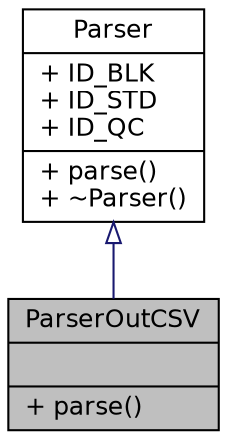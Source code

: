 digraph "ParserOutCSV"
{
 // INTERACTIVE_SVG=YES
  edge [fontname="Helvetica",fontsize="12",labelfontname="Helvetica",labelfontsize="12"];
  node [fontname="Helvetica",fontsize="12",shape=record];
  Node1 [label="{ParserOutCSV\n||+ parse()\l}",height=0.2,width=0.4,color="black", fillcolor="grey75", style="filled" fontcolor="black"];
  Node2 -> Node1 [dir="back",color="midnightblue",fontsize="12",style="solid",arrowtail="onormal",fontname="Helvetica"];
  Node2 [label="{Parser\n|+ ID_BLK\l+ ID_STD\l+ ID_QC\l|+ parse()\l+ ~Parser()\l}",height=0.2,width=0.4,color="black", fillcolor="white", style="filled",URL="$a00006.html"];
}
